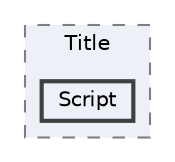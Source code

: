 digraph "002_UI/Title/Script"
{
 // LATEX_PDF_SIZE
  bgcolor="transparent";
  edge [fontname=Helvetica,fontsize=10,labelfontname=Helvetica,labelfontsize=10];
  node [fontname=Helvetica,fontsize=10,shape=box,height=0.2,width=0.4];
  compound=true
  subgraph clusterdir_073f543bb3e89c9f1d9ed64cfb2f1f94 {
    graph [ bgcolor="#edf0f7", pencolor="grey50", label="Title", fontname=Helvetica,fontsize=10 style="filled,dashed", URL="dir_073f543bb3e89c9f1d9ed64cfb2f1f94.html",tooltip=""]
  dir_53df5aa650dedf8d221a9626c0443f04 [label="Script", fillcolor="#edf0f7", color="grey25", style="filled,bold", URL="dir_53df5aa650dedf8d221a9626c0443f04.html",tooltip=""];
  }
}
